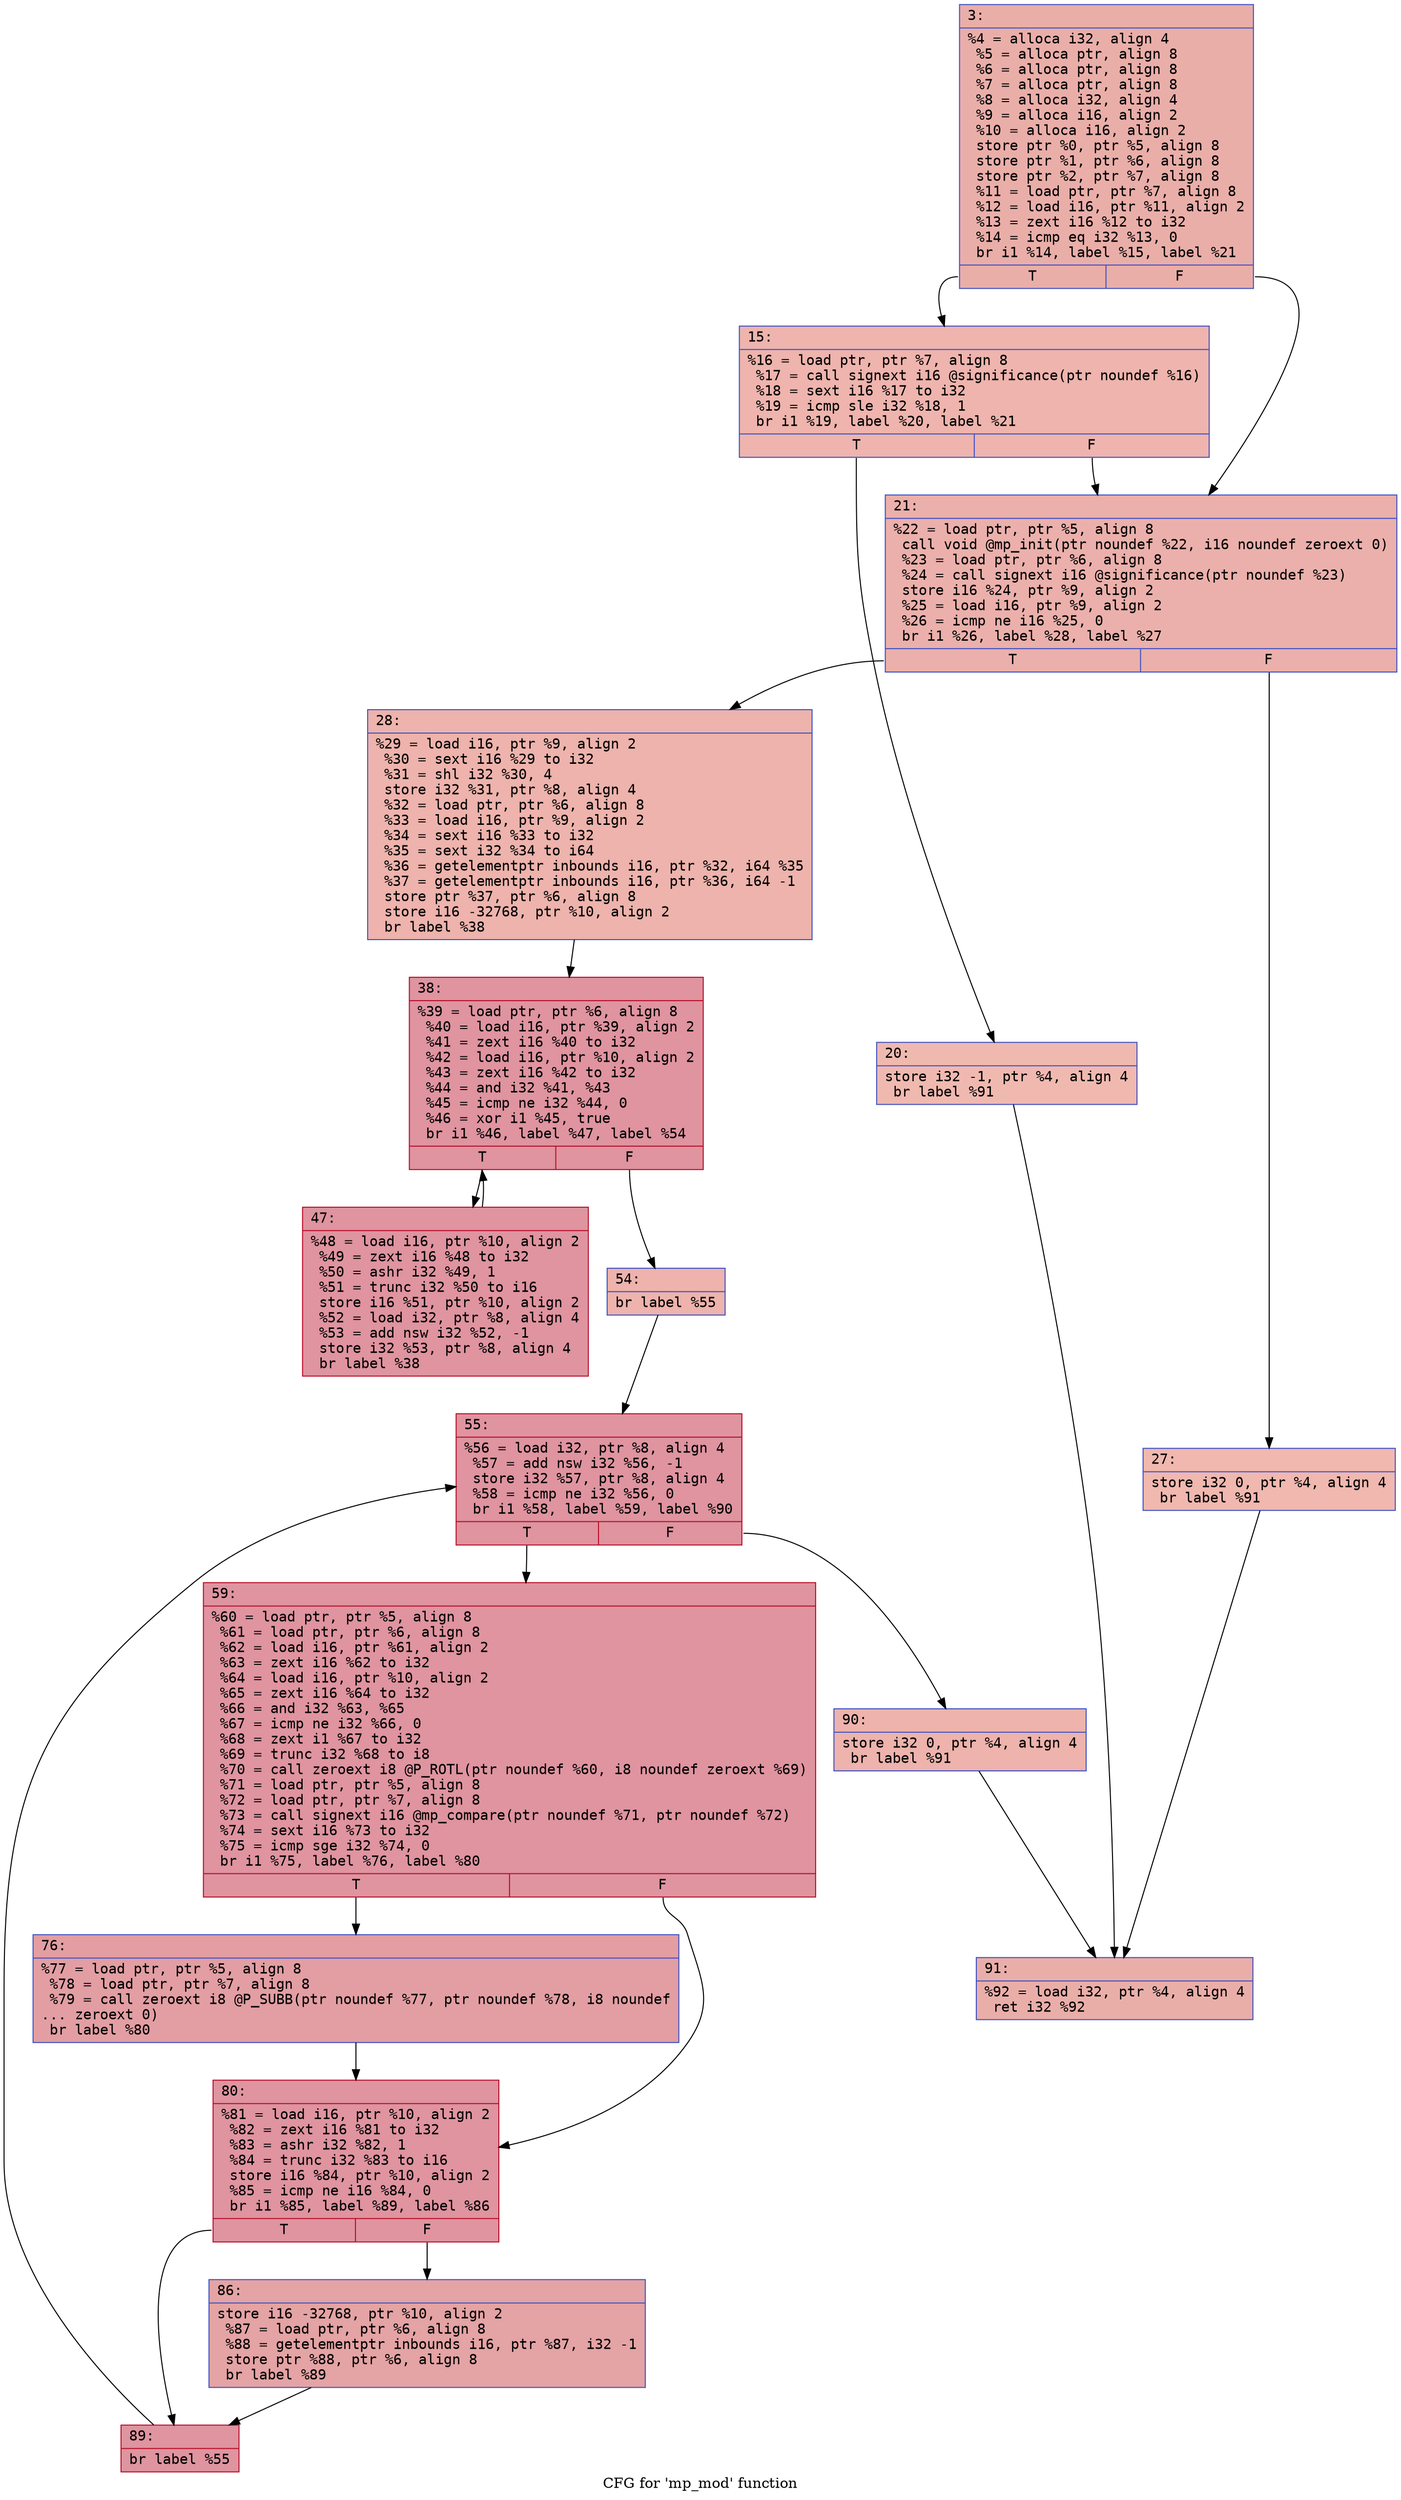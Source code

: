 digraph "CFG for 'mp_mod' function" {
	label="CFG for 'mp_mod' function";

	Node0x600001f94cd0 [shape=record,color="#3d50c3ff", style=filled, fillcolor="#d0473d70" fontname="Courier",label="{3:\l|  %4 = alloca i32, align 4\l  %5 = alloca ptr, align 8\l  %6 = alloca ptr, align 8\l  %7 = alloca ptr, align 8\l  %8 = alloca i32, align 4\l  %9 = alloca i16, align 2\l  %10 = alloca i16, align 2\l  store ptr %0, ptr %5, align 8\l  store ptr %1, ptr %6, align 8\l  store ptr %2, ptr %7, align 8\l  %11 = load ptr, ptr %7, align 8\l  %12 = load i16, ptr %11, align 2\l  %13 = zext i16 %12 to i32\l  %14 = icmp eq i32 %13, 0\l  br i1 %14, label %15, label %21\l|{<s0>T|<s1>F}}"];
	Node0x600001f94cd0:s0 -> Node0x600001f94d20[tooltip="3 -> 15\nProbability 37.50%" ];
	Node0x600001f94cd0:s1 -> Node0x600001f94dc0[tooltip="3 -> 21\nProbability 62.50%" ];
	Node0x600001f94d20 [shape=record,color="#3d50c3ff", style=filled, fillcolor="#d8564670" fontname="Courier",label="{15:\l|  %16 = load ptr, ptr %7, align 8\l  %17 = call signext i16 @significance(ptr noundef %16)\l  %18 = sext i16 %17 to i32\l  %19 = icmp sle i32 %18, 1\l  br i1 %19, label %20, label %21\l|{<s0>T|<s1>F}}"];
	Node0x600001f94d20:s0 -> Node0x600001f94d70[tooltip="15 -> 20\nProbability 50.00%" ];
	Node0x600001f94d20:s1 -> Node0x600001f94dc0[tooltip="15 -> 21\nProbability 50.00%" ];
	Node0x600001f94d70 [shape=record,color="#3d50c3ff", style=filled, fillcolor="#de614d70" fontname="Courier",label="{20:\l|  store i32 -1, ptr %4, align 4\l  br label %91\l}"];
	Node0x600001f94d70 -> Node0x600001f951d0[tooltip="20 -> 91\nProbability 100.00%" ];
	Node0x600001f94dc0 [shape=record,color="#3d50c3ff", style=filled, fillcolor="#d24b4070" fontname="Courier",label="{21:\l|  %22 = load ptr, ptr %5, align 8\l  call void @mp_init(ptr noundef %22, i16 noundef zeroext 0)\l  %23 = load ptr, ptr %6, align 8\l  %24 = call signext i16 @significance(ptr noundef %23)\l  store i16 %24, ptr %9, align 2\l  %25 = load i16, ptr %9, align 2\l  %26 = icmp ne i16 %25, 0\l  br i1 %26, label %28, label %27\l|{<s0>T|<s1>F}}"];
	Node0x600001f94dc0:s0 -> Node0x600001f94e60[tooltip="21 -> 28\nProbability 62.50%" ];
	Node0x600001f94dc0:s1 -> Node0x600001f94e10[tooltip="21 -> 27\nProbability 37.50%" ];
	Node0x600001f94e10 [shape=record,color="#3d50c3ff", style=filled, fillcolor="#dc5d4a70" fontname="Courier",label="{27:\l|  store i32 0, ptr %4, align 4\l  br label %91\l}"];
	Node0x600001f94e10 -> Node0x600001f951d0[tooltip="27 -> 91\nProbability 100.00%" ];
	Node0x600001f94e60 [shape=record,color="#3d50c3ff", style=filled, fillcolor="#d6524470" fontname="Courier",label="{28:\l|  %29 = load i16, ptr %9, align 2\l  %30 = sext i16 %29 to i32\l  %31 = shl i32 %30, 4\l  store i32 %31, ptr %8, align 4\l  %32 = load ptr, ptr %6, align 8\l  %33 = load i16, ptr %9, align 2\l  %34 = sext i16 %33 to i32\l  %35 = sext i32 %34 to i64\l  %36 = getelementptr inbounds i16, ptr %32, i64 %35\l  %37 = getelementptr inbounds i16, ptr %36, i64 -1\l  store ptr %37, ptr %6, align 8\l  store i16 -32768, ptr %10, align 2\l  br label %38\l}"];
	Node0x600001f94e60 -> Node0x600001f94eb0[tooltip="28 -> 38\nProbability 100.00%" ];
	Node0x600001f94eb0 [shape=record,color="#b70d28ff", style=filled, fillcolor="#b70d2870" fontname="Courier",label="{38:\l|  %39 = load ptr, ptr %6, align 8\l  %40 = load i16, ptr %39, align 2\l  %41 = zext i16 %40 to i32\l  %42 = load i16, ptr %10, align 2\l  %43 = zext i16 %42 to i32\l  %44 = and i32 %41, %43\l  %45 = icmp ne i32 %44, 0\l  %46 = xor i1 %45, true\l  br i1 %46, label %47, label %54\l|{<s0>T|<s1>F}}"];
	Node0x600001f94eb0:s0 -> Node0x600001f94f00[tooltip="38 -> 47\nProbability 96.88%" ];
	Node0x600001f94eb0:s1 -> Node0x600001f94f50[tooltip="38 -> 54\nProbability 3.12%" ];
	Node0x600001f94f00 [shape=record,color="#b70d28ff", style=filled, fillcolor="#b70d2870" fontname="Courier",label="{47:\l|  %48 = load i16, ptr %10, align 2\l  %49 = zext i16 %48 to i32\l  %50 = ashr i32 %49, 1\l  %51 = trunc i32 %50 to i16\l  store i16 %51, ptr %10, align 2\l  %52 = load i32, ptr %8, align 4\l  %53 = add nsw i32 %52, -1\l  store i32 %53, ptr %8, align 4\l  br label %38\l}"];
	Node0x600001f94f00 -> Node0x600001f94eb0[tooltip="47 -> 38\nProbability 100.00%" ];
	Node0x600001f94f50 [shape=record,color="#3d50c3ff", style=filled, fillcolor="#d6524470" fontname="Courier",label="{54:\l|  br label %55\l}"];
	Node0x600001f94f50 -> Node0x600001f94fa0[tooltip="54 -> 55\nProbability 100.00%" ];
	Node0x600001f94fa0 [shape=record,color="#b70d28ff", style=filled, fillcolor="#b70d2870" fontname="Courier",label="{55:\l|  %56 = load i32, ptr %8, align 4\l  %57 = add nsw i32 %56, -1\l  store i32 %57, ptr %8, align 4\l  %58 = icmp ne i32 %56, 0\l  br i1 %58, label %59, label %90\l|{<s0>T|<s1>F}}"];
	Node0x600001f94fa0:s0 -> Node0x600001f94ff0[tooltip="55 -> 59\nProbability 96.88%" ];
	Node0x600001f94fa0:s1 -> Node0x600001f95180[tooltip="55 -> 90\nProbability 3.12%" ];
	Node0x600001f94ff0 [shape=record,color="#b70d28ff", style=filled, fillcolor="#b70d2870" fontname="Courier",label="{59:\l|  %60 = load ptr, ptr %5, align 8\l  %61 = load ptr, ptr %6, align 8\l  %62 = load i16, ptr %61, align 2\l  %63 = zext i16 %62 to i32\l  %64 = load i16, ptr %10, align 2\l  %65 = zext i16 %64 to i32\l  %66 = and i32 %63, %65\l  %67 = icmp ne i32 %66, 0\l  %68 = zext i1 %67 to i32\l  %69 = trunc i32 %68 to i8\l  %70 = call zeroext i8 @P_ROTL(ptr noundef %60, i8 noundef zeroext %69)\l  %71 = load ptr, ptr %5, align 8\l  %72 = load ptr, ptr %7, align 8\l  %73 = call signext i16 @mp_compare(ptr noundef %71, ptr noundef %72)\l  %74 = sext i16 %73 to i32\l  %75 = icmp sge i32 %74, 0\l  br i1 %75, label %76, label %80\l|{<s0>T|<s1>F}}"];
	Node0x600001f94ff0:s0 -> Node0x600001f95040[tooltip="59 -> 76\nProbability 50.00%" ];
	Node0x600001f94ff0:s1 -> Node0x600001f95090[tooltip="59 -> 80\nProbability 50.00%" ];
	Node0x600001f95040 [shape=record,color="#3d50c3ff", style=filled, fillcolor="#be242e70" fontname="Courier",label="{76:\l|  %77 = load ptr, ptr %5, align 8\l  %78 = load ptr, ptr %7, align 8\l  %79 = call zeroext i8 @P_SUBB(ptr noundef %77, ptr noundef %78, i8 noundef\l... zeroext 0)\l  br label %80\l}"];
	Node0x600001f95040 -> Node0x600001f95090[tooltip="76 -> 80\nProbability 100.00%" ];
	Node0x600001f95090 [shape=record,color="#b70d28ff", style=filled, fillcolor="#b70d2870" fontname="Courier",label="{80:\l|  %81 = load i16, ptr %10, align 2\l  %82 = zext i16 %81 to i32\l  %83 = ashr i32 %82, 1\l  %84 = trunc i32 %83 to i16\l  store i16 %84, ptr %10, align 2\l  %85 = icmp ne i16 %84, 0\l  br i1 %85, label %89, label %86\l|{<s0>T|<s1>F}}"];
	Node0x600001f95090:s0 -> Node0x600001f95130[tooltip="80 -> 89\nProbability 62.50%" ];
	Node0x600001f95090:s1 -> Node0x600001f950e0[tooltip="80 -> 86\nProbability 37.50%" ];
	Node0x600001f950e0 [shape=record,color="#3d50c3ff", style=filled, fillcolor="#c32e3170" fontname="Courier",label="{86:\l|  store i16 -32768, ptr %10, align 2\l  %87 = load ptr, ptr %6, align 8\l  %88 = getelementptr inbounds i16, ptr %87, i32 -1\l  store ptr %88, ptr %6, align 8\l  br label %89\l}"];
	Node0x600001f950e0 -> Node0x600001f95130[tooltip="86 -> 89\nProbability 100.00%" ];
	Node0x600001f95130 [shape=record,color="#b70d28ff", style=filled, fillcolor="#b70d2870" fontname="Courier",label="{89:\l|  br label %55\l}"];
	Node0x600001f95130 -> Node0x600001f94fa0[tooltip="89 -> 55\nProbability 100.00%" ];
	Node0x600001f95180 [shape=record,color="#3d50c3ff", style=filled, fillcolor="#d6524470" fontname="Courier",label="{90:\l|  store i32 0, ptr %4, align 4\l  br label %91\l}"];
	Node0x600001f95180 -> Node0x600001f951d0[tooltip="90 -> 91\nProbability 100.00%" ];
	Node0x600001f951d0 [shape=record,color="#3d50c3ff", style=filled, fillcolor="#d0473d70" fontname="Courier",label="{91:\l|  %92 = load i32, ptr %4, align 4\l  ret i32 %92\l}"];
}
